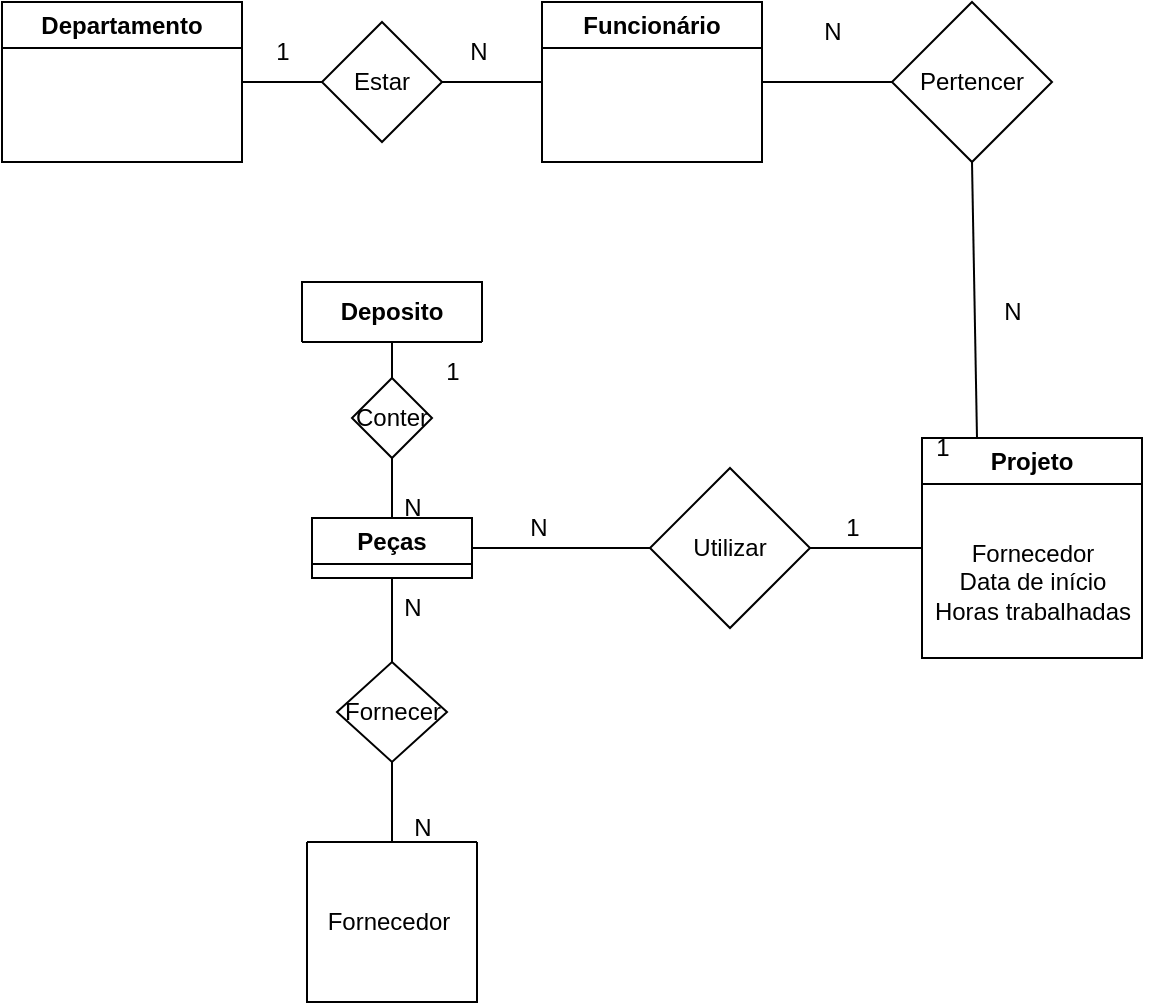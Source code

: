 <mxfile version="21.7.1" type="github">
  <diagram name="Página-1" id="uLX-gi1BrhmAP5r8ZPyA">
    <mxGraphModel dx="1674" dy="767" grid="1" gridSize="10" guides="1" tooltips="1" connect="1" arrows="1" fold="1" page="1" pageScale="1" pageWidth="827" pageHeight="1169" math="0" shadow="0">
      <root>
        <mxCell id="0" />
        <mxCell id="1" parent="0" />
        <mxCell id="0y-mOrQwOT58dp0MpvlS-1" value="Departamento" style="swimlane;whiteSpace=wrap;html=1;" parent="1" vertex="1" collapsed="1">
          <mxGeometry x="50" y="50" width="120" height="80" as="geometry">
            <mxRectangle x="50" y="40" width="130" height="130" as="alternateBounds" />
          </mxGeometry>
        </mxCell>
        <mxCell id="0y-mOrQwOT58dp0MpvlS-3" value="Funcionário" style="swimlane;whiteSpace=wrap;html=1;" parent="1" vertex="1" collapsed="1">
          <mxGeometry x="320" y="50" width="110" height="80" as="geometry">
            <mxRectangle x="310" y="280" width="200" height="200" as="alternateBounds" />
          </mxGeometry>
        </mxCell>
        <mxCell id="0y-mOrQwOT58dp0MpvlS-4" value="Peças" style="swimlane;whiteSpace=wrap;html=1;" parent="1" vertex="1" collapsed="1">
          <mxGeometry x="205" y="308" width="80" height="30" as="geometry">
            <mxRectangle x="310" y="280" width="200" height="200" as="alternateBounds" />
          </mxGeometry>
        </mxCell>
        <mxCell id="0y-mOrQwOT58dp0MpvlS-5" value="Projeto" style="swimlane;whiteSpace=wrap;html=1;" parent="1" vertex="1" collapsed="1">
          <mxGeometry x="510" y="268" width="110" height="110" as="geometry">
            <mxRectangle x="310" y="280" width="200" height="200" as="alternateBounds" />
          </mxGeometry>
        </mxCell>
        <mxCell id="0y-mOrQwOT58dp0MpvlS-6" value="Deposito" style="swimlane;whiteSpace=wrap;html=1;startSize=30;" parent="1" vertex="1" collapsed="1">
          <mxGeometry x="200" y="190" width="90" height="30" as="geometry">
            <mxRectangle x="310" y="280" width="200" height="200" as="alternateBounds" />
          </mxGeometry>
        </mxCell>
        <mxCell id="0y-mOrQwOT58dp0MpvlS-9" value="Conter" style="rhombus;whiteSpace=wrap;html=1;" parent="1" vertex="1">
          <mxGeometry x="225" y="238" width="40" height="40" as="geometry" />
        </mxCell>
        <mxCell id="0y-mOrQwOT58dp0MpvlS-10" value="Utilizar" style="rhombus;whiteSpace=wrap;html=1;" parent="1" vertex="1">
          <mxGeometry x="374" y="283" width="80" height="80" as="geometry" />
        </mxCell>
        <mxCell id="0y-mOrQwOT58dp0MpvlS-11" value="Pertencer" style="rhombus;whiteSpace=wrap;html=1;" parent="1" vertex="1">
          <mxGeometry x="495" y="50" width="80" height="80" as="geometry" />
        </mxCell>
        <mxCell id="0y-mOrQwOT58dp0MpvlS-12" value="Estar" style="rhombus;whiteSpace=wrap;html=1;" parent="1" vertex="1">
          <mxGeometry x="210" y="60" width="60" height="60" as="geometry" />
        </mxCell>
        <mxCell id="0y-mOrQwOT58dp0MpvlS-13" value="" style="endArrow=none;html=1;rounded=0;exitX=1;exitY=0.5;exitDx=0;exitDy=0;entryX=0;entryY=0.5;entryDx=0;entryDy=0;" parent="1" source="0y-mOrQwOT58dp0MpvlS-12" target="0y-mOrQwOT58dp0MpvlS-3" edge="1">
          <mxGeometry width="50" height="50" relative="1" as="geometry">
            <mxPoint x="270" y="110" as="sourcePoint" />
            <mxPoint x="320" y="60" as="targetPoint" />
          </mxGeometry>
        </mxCell>
        <mxCell id="0y-mOrQwOT58dp0MpvlS-14" value="" style="endArrow=none;html=1;rounded=0;exitX=1;exitY=0.5;exitDx=0;exitDy=0;entryX=0;entryY=0.5;entryDx=0;entryDy=0;" parent="1" source="0y-mOrQwOT58dp0MpvlS-1" target="0y-mOrQwOT58dp0MpvlS-12" edge="1">
          <mxGeometry width="50" height="50" relative="1" as="geometry">
            <mxPoint x="160" y="110" as="sourcePoint" />
            <mxPoint x="210" y="60" as="targetPoint" />
          </mxGeometry>
        </mxCell>
        <mxCell id="0y-mOrQwOT58dp0MpvlS-16" value="" style="endArrow=none;html=1;rounded=0;entryX=0.5;entryY=1;entryDx=0;entryDy=0;exitX=0.25;exitY=0;exitDx=0;exitDy=0;" parent="1" source="0y-mOrQwOT58dp0MpvlS-5" target="0y-mOrQwOT58dp0MpvlS-11" edge="1">
          <mxGeometry width="50" height="50" relative="1" as="geometry">
            <mxPoint x="480" y="260" as="sourcePoint" />
            <mxPoint x="530" y="210" as="targetPoint" />
          </mxGeometry>
        </mxCell>
        <mxCell id="0y-mOrQwOT58dp0MpvlS-17" value="" style="endArrow=none;html=1;rounded=0;exitX=1;exitY=0.5;exitDx=0;exitDy=0;entryX=0;entryY=0.5;entryDx=0;entryDy=0;" parent="1" source="0y-mOrQwOT58dp0MpvlS-3" target="0y-mOrQwOT58dp0MpvlS-11" edge="1">
          <mxGeometry width="50" height="50" relative="1" as="geometry">
            <mxPoint x="390" y="400" as="sourcePoint" />
            <mxPoint x="480" y="60" as="targetPoint" />
          </mxGeometry>
        </mxCell>
        <mxCell id="0y-mOrQwOT58dp0MpvlS-18" value="" style="endArrow=none;html=1;rounded=0;exitX=1;exitY=0.5;exitDx=0;exitDy=0;entryX=0;entryY=0.5;entryDx=0;entryDy=0;" parent="1" source="0y-mOrQwOT58dp0MpvlS-10" target="0y-mOrQwOT58dp0MpvlS-5" edge="1">
          <mxGeometry width="50" height="50" relative="1" as="geometry">
            <mxPoint x="390" y="400" as="sourcePoint" />
            <mxPoint x="440" y="350" as="targetPoint" />
          </mxGeometry>
        </mxCell>
        <mxCell id="0y-mOrQwOT58dp0MpvlS-19" value="" style="endArrow=none;html=1;rounded=0;exitX=0;exitY=0.5;exitDx=0;exitDy=0;entryX=1;entryY=0.5;entryDx=0;entryDy=0;" parent="1" source="0y-mOrQwOT58dp0MpvlS-10" target="0y-mOrQwOT58dp0MpvlS-4" edge="1">
          <mxGeometry width="50" height="50" relative="1" as="geometry">
            <mxPoint x="390" y="400" as="sourcePoint" />
            <mxPoint x="440" y="350" as="targetPoint" />
          </mxGeometry>
        </mxCell>
        <mxCell id="0y-mOrQwOT58dp0MpvlS-20" value="" style="endArrow=none;html=1;rounded=0;entryX=0.5;entryY=1;entryDx=0;entryDy=0;exitX=0.5;exitY=0;exitDx=0;exitDy=0;" parent="1" source="0y-mOrQwOT58dp0MpvlS-9" target="0y-mOrQwOT58dp0MpvlS-6" edge="1">
          <mxGeometry width="50" height="50" relative="1" as="geometry">
            <mxPoint x="395" y="440" as="sourcePoint" />
            <mxPoint x="445" y="390" as="targetPoint" />
          </mxGeometry>
        </mxCell>
        <mxCell id="0y-mOrQwOT58dp0MpvlS-21" value="" style="endArrow=none;html=1;rounded=0;exitX=0.5;exitY=1;exitDx=0;exitDy=0;entryX=0.5;entryY=0;entryDx=0;entryDy=0;" parent="1" source="0y-mOrQwOT58dp0MpvlS-9" target="0y-mOrQwOT58dp0MpvlS-4" edge="1">
          <mxGeometry width="50" height="50" relative="1" as="geometry">
            <mxPoint x="395" y="440" as="sourcePoint" />
            <mxPoint x="445" y="390" as="targetPoint" />
          </mxGeometry>
        </mxCell>
        <mxCell id="0y-mOrQwOT58dp0MpvlS-22" value="Fornecer" style="rhombus;whiteSpace=wrap;html=1;" parent="1" vertex="1">
          <mxGeometry x="217.5" y="380" width="55" height="50" as="geometry" />
        </mxCell>
        <mxCell id="0y-mOrQwOT58dp0MpvlS-24" value="" style="swimlane;startSize=0;" parent="1" vertex="1">
          <mxGeometry x="202.5" y="470" width="85" height="80" as="geometry" />
        </mxCell>
        <mxCell id="0y-mOrQwOT58dp0MpvlS-25" value="Fornecedor" style="text;html=1;align=center;verticalAlign=middle;resizable=0;points=[];autosize=1;strokeColor=none;fillColor=none;" parent="0y-mOrQwOT58dp0MpvlS-24" vertex="1">
          <mxGeometry x="-5" y="25" width="90" height="30" as="geometry" />
        </mxCell>
        <mxCell id="0y-mOrQwOT58dp0MpvlS-36" value="N" style="text;html=1;align=center;verticalAlign=middle;resizable=0;points=[];autosize=1;strokeColor=none;fillColor=none;" parent="0y-mOrQwOT58dp0MpvlS-24" vertex="1">
          <mxGeometry x="42.5" y="-22" width="30" height="30" as="geometry" />
        </mxCell>
        <mxCell id="0y-mOrQwOT58dp0MpvlS-27" value="" style="endArrow=none;html=1;rounded=0;exitX=0.5;exitY=0;exitDx=0;exitDy=0;entryX=0.5;entryY=1;entryDx=0;entryDy=0;" parent="1" source="0y-mOrQwOT58dp0MpvlS-24" target="0y-mOrQwOT58dp0MpvlS-22" edge="1">
          <mxGeometry width="50" height="50" relative="1" as="geometry">
            <mxPoint x="395" y="440" as="sourcePoint" />
            <mxPoint x="445" y="390" as="targetPoint" />
          </mxGeometry>
        </mxCell>
        <mxCell id="0y-mOrQwOT58dp0MpvlS-28" value="" style="endArrow=none;html=1;rounded=0;exitX=0.5;exitY=1;exitDx=0;exitDy=0;entryX=0.5;entryY=0;entryDx=0;entryDy=0;" parent="1" source="0y-mOrQwOT58dp0MpvlS-4" target="0y-mOrQwOT58dp0MpvlS-22" edge="1">
          <mxGeometry width="50" height="50" relative="1" as="geometry">
            <mxPoint x="395" y="440" as="sourcePoint" />
            <mxPoint x="445" y="390" as="targetPoint" />
          </mxGeometry>
        </mxCell>
        <mxCell id="0y-mOrQwOT58dp0MpvlS-29" value="N" style="text;html=1;align=center;verticalAlign=middle;resizable=0;points=[];autosize=1;strokeColor=none;fillColor=none;" parent="1" vertex="1">
          <mxGeometry x="240" y="338" width="30" height="30" as="geometry" />
        </mxCell>
        <mxCell id="0y-mOrQwOT58dp0MpvlS-30" value="1" style="text;html=1;align=center;verticalAlign=middle;resizable=0;points=[];autosize=1;strokeColor=none;fillColor=none;" parent="1" vertex="1">
          <mxGeometry x="175" y="60" width="30" height="30" as="geometry" />
        </mxCell>
        <mxCell id="0y-mOrQwOT58dp0MpvlS-31" value="N" style="text;html=1;align=center;verticalAlign=middle;resizable=0;points=[];autosize=1;strokeColor=none;fillColor=none;" parent="1" vertex="1">
          <mxGeometry x="272.5" y="60" width="30" height="30" as="geometry" />
        </mxCell>
        <mxCell id="0y-mOrQwOT58dp0MpvlS-32" value="N" style="text;html=1;align=center;verticalAlign=middle;resizable=0;points=[];autosize=1;strokeColor=none;fillColor=none;" parent="1" vertex="1">
          <mxGeometry x="450" y="50" width="30" height="30" as="geometry" />
        </mxCell>
        <mxCell id="0y-mOrQwOT58dp0MpvlS-33" value="N" style="text;html=1;align=center;verticalAlign=middle;resizable=0;points=[];autosize=1;strokeColor=none;fillColor=none;" parent="1" vertex="1">
          <mxGeometry x="540" y="190" width="30" height="30" as="geometry" />
        </mxCell>
        <mxCell id="0y-mOrQwOT58dp0MpvlS-34" value="1" style="text;html=1;align=center;verticalAlign=middle;resizable=0;points=[];autosize=1;strokeColor=none;fillColor=none;" parent="1" vertex="1">
          <mxGeometry x="505" y="258" width="30" height="30" as="geometry" />
        </mxCell>
        <mxCell id="0y-mOrQwOT58dp0MpvlS-35" value="N" style="text;html=1;align=center;verticalAlign=middle;resizable=0;points=[];autosize=1;strokeColor=none;fillColor=none;" parent="1" vertex="1">
          <mxGeometry x="302.5" y="298" width="30" height="30" as="geometry" />
        </mxCell>
        <mxCell id="0y-mOrQwOT58dp0MpvlS-37" value="1" style="text;html=1;align=center;verticalAlign=middle;resizable=0;points=[];autosize=1;strokeColor=none;fillColor=none;" parent="1" vertex="1">
          <mxGeometry x="260" y="220" width="30" height="30" as="geometry" />
        </mxCell>
        <mxCell id="0y-mOrQwOT58dp0MpvlS-39" value="&lt;div&gt;Fornecedor&lt;/div&gt;&lt;div&gt;Data de início&lt;/div&gt;&lt;div&gt;Horas trabalhadas&lt;br&gt;&lt;/div&gt;" style="text;html=1;align=center;verticalAlign=middle;resizable=0;points=[];autosize=1;strokeColor=none;fillColor=none;" parent="1" vertex="1">
          <mxGeometry x="505" y="310" width="120" height="60" as="geometry" />
        </mxCell>
        <mxCell id="0y-mOrQwOT58dp0MpvlS-40" value="1" style="text;html=1;align=center;verticalAlign=middle;resizable=0;points=[];autosize=1;strokeColor=none;fillColor=none;" parent="1" vertex="1">
          <mxGeometry x="460" y="298" width="30" height="30" as="geometry" />
        </mxCell>
        <mxCell id="0y-mOrQwOT58dp0MpvlS-41" value="N" style="text;html=1;align=center;verticalAlign=middle;resizable=0;points=[];autosize=1;strokeColor=none;fillColor=none;" parent="1" vertex="1">
          <mxGeometry x="240" y="288" width="30" height="30" as="geometry" />
        </mxCell>
      </root>
    </mxGraphModel>
  </diagram>
</mxfile>
